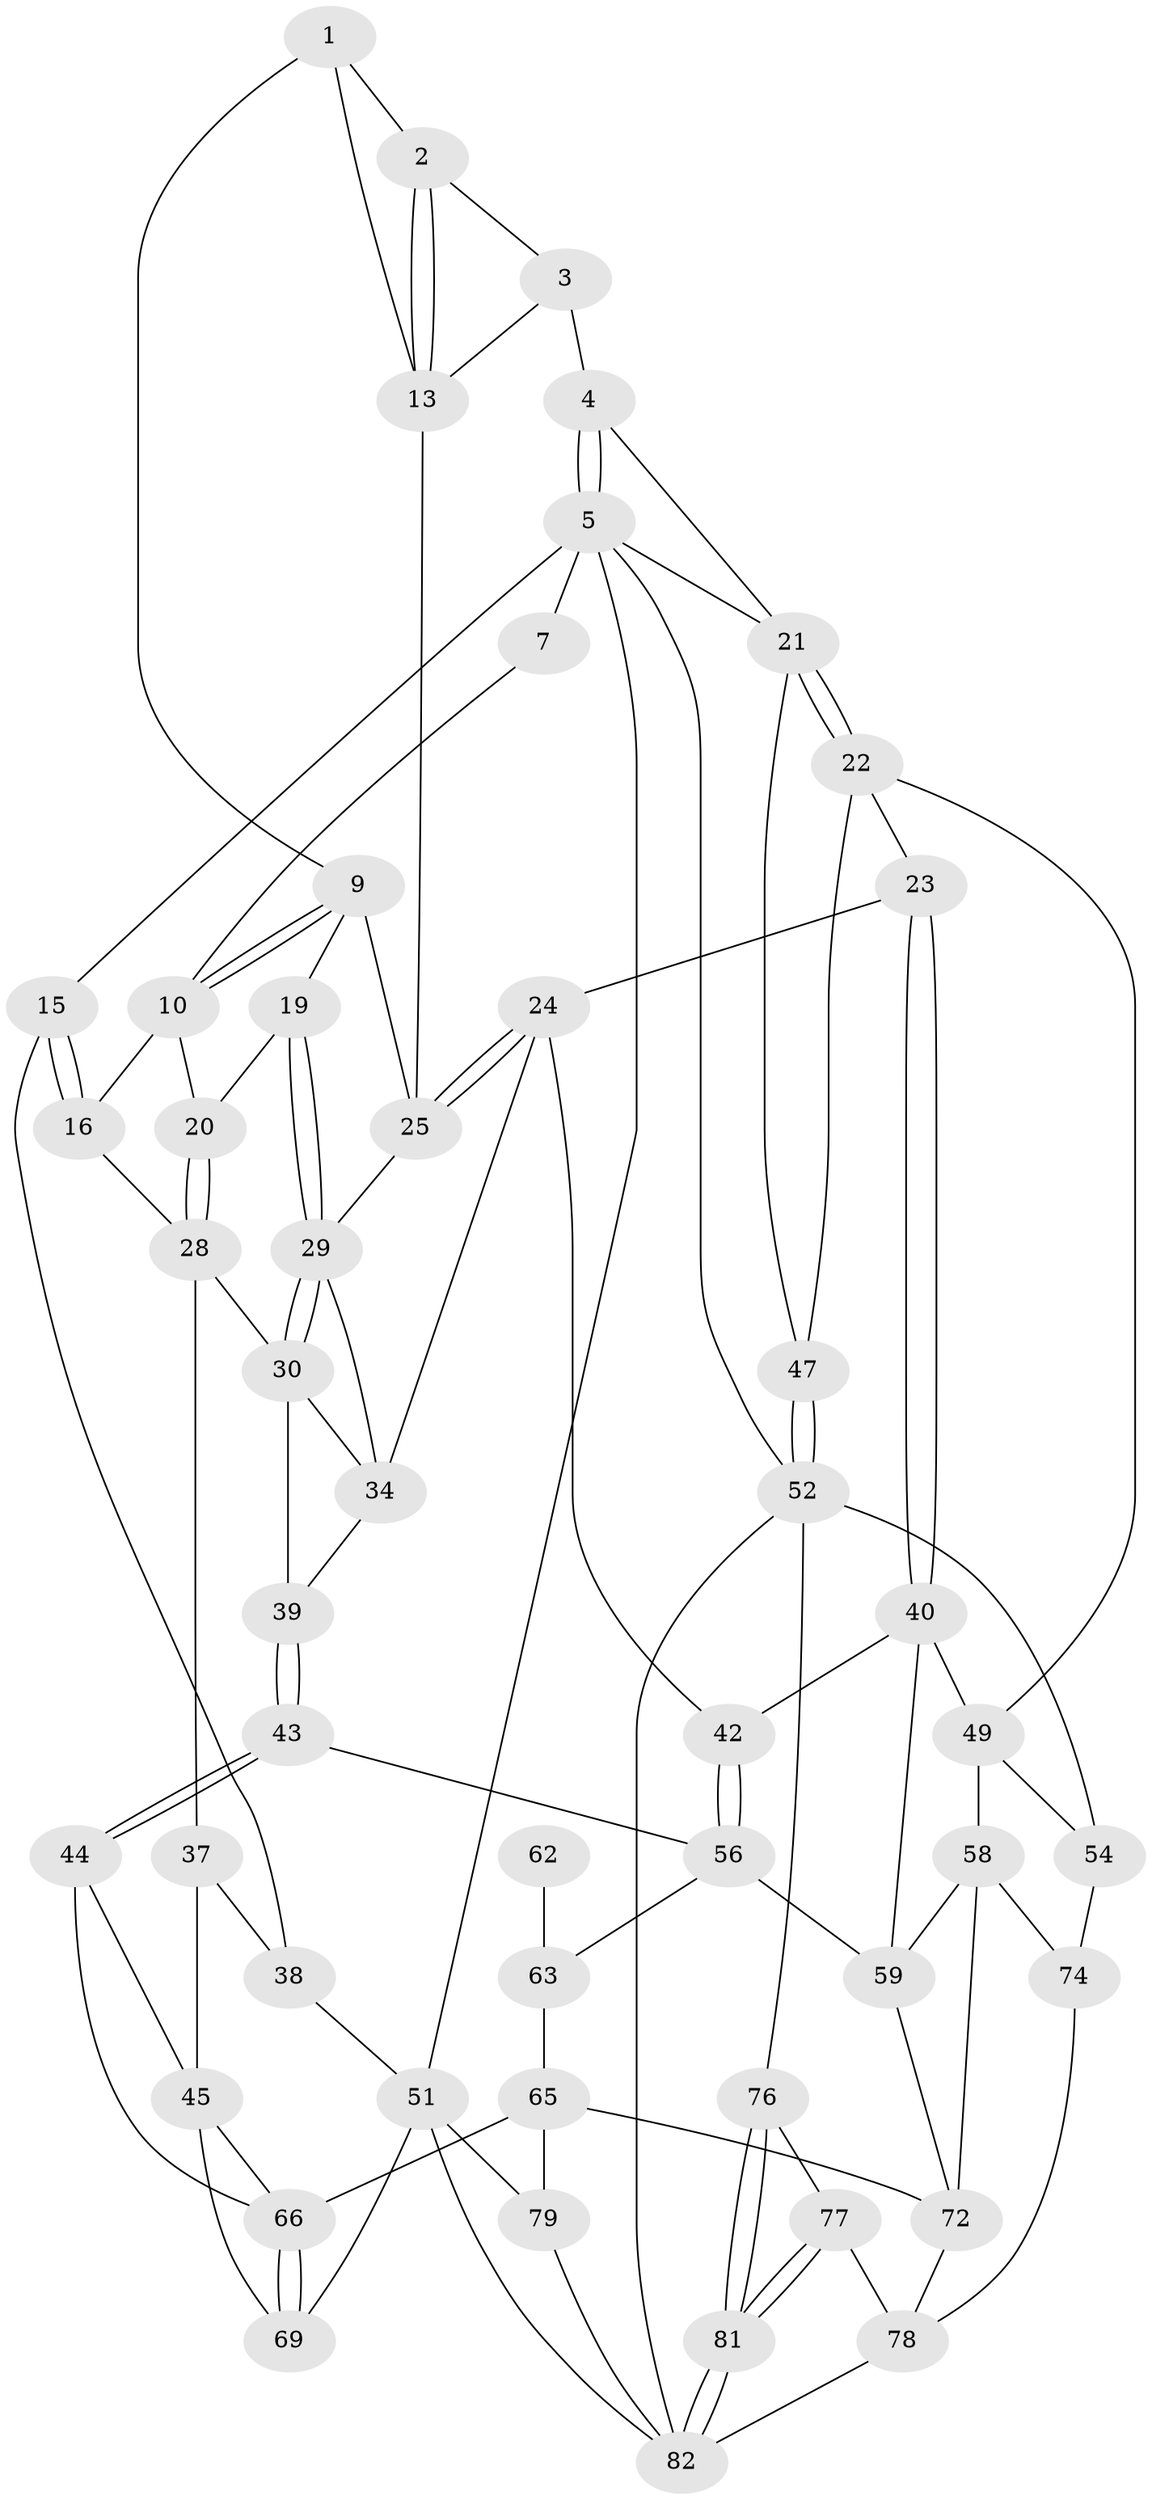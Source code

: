 // original degree distribution, {3: 0.03614457831325301, 4: 0.27710843373493976, 6: 0.26506024096385544, 5: 0.42168674698795183}
// Generated by graph-tools (version 1.1) at 2025/42/03/06/25 10:42:33]
// undirected, 51 vertices, 108 edges
graph export_dot {
graph [start="1"]
  node [color=gray90,style=filled];
  1 [pos="+0.2765487855180693+0",super="+8"];
  2 [pos="+0.6076057883989779+0"];
  3 [pos="+0.7096476917630178+0",super="+12"];
  4 [pos="+1+0",super="+11"];
  5 [pos="+1+0",super="+6"];
  7 [pos="+0.2744525087356291+0"];
  9 [pos="+0.24279834424053173+0.13832766656960474",super="+18"];
  10 [pos="+0.19589961348620802+0.09989343667588613",super="+17"];
  13 [pos="+0.5613691926079202+0.10212523475441959",super="+14"];
  15 [pos="+0+0"];
  16 [pos="+0+0.0016928398743634495"];
  19 [pos="+0.2191273527406303+0.2510695537131917"];
  20 [pos="+0.15795537374220028+0.2674824694142298"];
  21 [pos="+0.882400606366467+0.19823647749599746",super="+26"];
  22 [pos="+0.8256662101380425+0.33828125104640916",super="+48"];
  23 [pos="+0.6014587344548991+0.2759131285408928"];
  24 [pos="+0.555265098633777+0.23529182040318253",super="+35"];
  25 [pos="+0.5463992860321362+0.21720581796865726",super="+27"];
  28 [pos="+0.1390319903495675+0.27932949299375776",super="+32"];
  29 [pos="+0.2297505920583517+0.2638937595361436",super="+33"];
  30 [pos="+0.2500412167292041+0.3250868931198516",super="+31"];
  34 [pos="+0.31087134290162943+0.36972820767230624",super="+36"];
  37 [pos="+0.04927953835790511+0.38516739964590924",super="+46"];
  38 [pos="+0+0.3052811086422719",super="+50"];
  39 [pos="+0.256524609549135+0.5616183437657652"];
  40 [pos="+0.5986187167621622+0.4560936842007616",super="+41"];
  42 [pos="+0.4056168024208876+0.5489633824074622"];
  43 [pos="+0.20098808050916422+0.6285046134582473",super="+57"];
  44 [pos="+0.186035442831521+0.6375856612166945"];
  45 [pos="+0.11753972019084324+0.6360392952626029",super="+68"];
  47 [pos="+1+0.4263789057133895"];
  49 [pos="+0.8104999179285223+0.5387799579251288",super="+55"];
  51 [pos="+0+1",super="+70"];
  52 [pos="+1+0.7712475021600494",super="+53"];
  54 [pos="+0.8258730063613047+0.6815376680170274"];
  56 [pos="+0.405154397601029+0.732946738081516",super="+61"];
  58 [pos="+0.6304379837510332+0.6612636511663694",super="+71"];
  59 [pos="+0.5884849016301529+0.6451558810852341",super="+60"];
  62 [pos="+0.29676085683114944+0.7261714084242725"];
  63 [pos="+0.3529023525779343+0.7916190422202647",super="+64"];
  65 [pos="+0.26855437481907307+0.8615323946961747",super="+75"];
  66 [pos="+0.20073424352244093+0.8131940108934678",super="+67"];
  69 [pos="+0+1"];
  72 [pos="+0.5688578412060381+0.9999730412682921",super="+73"];
  74 [pos="+0.7766441386054144+0.8304822541331209"];
  76 [pos="+1+0.8665545276874009"];
  77 [pos="+0.8509909219185382+0.9286922335949916"];
  78 [pos="+0.8474438620641427+0.9275468676962139",super="+80"];
  79 [pos="+0.11361931062281376+1"];
  81 [pos="+0.9063792436257064+1"];
  82 [pos="+0.9103785269478366+1",super="+83"];
  1 -- 2;
  1 -- 13;
  1 -- 9;
  2 -- 3;
  2 -- 13;
  2 -- 13;
  3 -- 4 [weight=2];
  3 -- 13;
  4 -- 5;
  4 -- 5;
  4 -- 21;
  5 -- 52;
  5 -- 51;
  5 -- 7;
  5 -- 15;
  5 -- 21;
  7 -- 10;
  9 -- 10;
  9 -- 10;
  9 -- 19;
  9 -- 25;
  10 -- 16;
  10 -- 20;
  13 -- 25;
  15 -- 16;
  15 -- 16;
  15 -- 38;
  16 -- 28;
  19 -- 20;
  19 -- 29;
  19 -- 29;
  20 -- 28;
  20 -- 28;
  21 -- 22;
  21 -- 22;
  21 -- 47;
  22 -- 23;
  22 -- 49;
  22 -- 47;
  23 -- 24;
  23 -- 40;
  23 -- 40;
  24 -- 25;
  24 -- 25;
  24 -- 34;
  24 -- 42;
  25 -- 29;
  28 -- 37;
  28 -- 30;
  29 -- 30;
  29 -- 30;
  29 -- 34;
  30 -- 34;
  30 -- 39;
  34 -- 39;
  37 -- 38 [weight=2];
  37 -- 45;
  38 -- 51;
  39 -- 43;
  39 -- 43;
  40 -- 49;
  40 -- 42;
  40 -- 59;
  42 -- 56;
  42 -- 56;
  43 -- 44;
  43 -- 44;
  43 -- 56;
  44 -- 45;
  44 -- 66;
  45 -- 69;
  45 -- 66;
  47 -- 52;
  47 -- 52;
  49 -- 58;
  49 -- 54;
  51 -- 82;
  51 -- 69;
  51 -- 79;
  52 -- 82;
  52 -- 54;
  52 -- 76;
  54 -- 74;
  56 -- 59;
  56 -- 63;
  58 -- 59;
  58 -- 72;
  58 -- 74;
  59 -- 72;
  62 -- 63 [weight=2];
  63 -- 65;
  65 -- 66;
  65 -- 72;
  65 -- 79;
  66 -- 69;
  66 -- 69;
  72 -- 78;
  74 -- 78;
  76 -- 77;
  76 -- 81;
  76 -- 81;
  77 -- 78;
  77 -- 81;
  77 -- 81;
  78 -- 82;
  79 -- 82;
  81 -- 82;
  81 -- 82;
}
